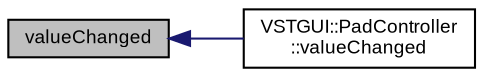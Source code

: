 digraph "valueChanged"
{
  bgcolor="transparent";
  edge [fontname="Arial",fontsize="9",labelfontname="Arial",labelfontsize="9"];
  node [fontname="Arial",fontsize="9",shape=record];
  rankdir="LR";
  Node1 [label="valueChanged",height=0.2,width=0.4,color="black", fillcolor="grey75", style="filled" fontcolor="black"];
  Node1 -> Node2 [dir="back",color="midnightblue",fontsize="9",style="solid",fontname="Arial"];
  Node2 [label="VSTGUI::PadController\l::valueChanged",height=0.2,width=0.4,color="black",URL="$class_v_s_t_g_u_i_1_1_pad_controller.html#a9e11979012090b0ff41c3f59aef6023d"];
}
